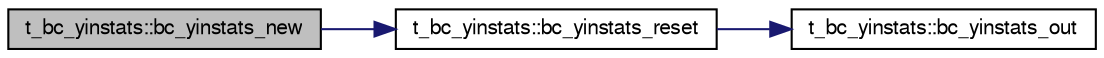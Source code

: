 digraph G
{
  bgcolor="transparent";
  edge [fontname="FreeSans",fontsize="10",labelfontname="FreeSans",labelfontsize="10"];
  node [fontname="FreeSans",fontsize="10",shape=record];
  rankdir=LR;
  Node1 [label="t_bc_yinstats::bc_yinstats_new",height=0.2,width=0.4,color="black", fillcolor="grey75", style="filled" fontcolor="black"];
  Node1 -> Node2 [color="midnightblue",fontsize="10",style="solid",fontname="FreeSans"];
  Node2 [label="t_bc_yinstats::bc_yinstats_reset",height=0.2,width=0.4,color="black",URL="$structt__bc__yinstats.html#a8624a14ac353b7f0b69d365327fbc7b9",tooltip="Resets a statistics agent."];
  Node2 -> Node3 [color="midnightblue",fontsize="10",style="solid",fontname="FreeSans"];
  Node3 [label="t_bc_yinstats::bc_yinstats_out",height=0.2,width=0.4,color="black",URL="$structt__bc__yinstats.html#ac3a00cd11c6591a26cf10732eddb3f68",tooltip="Outputs a coocked pitch with its mean amplitude and probability."];
}
